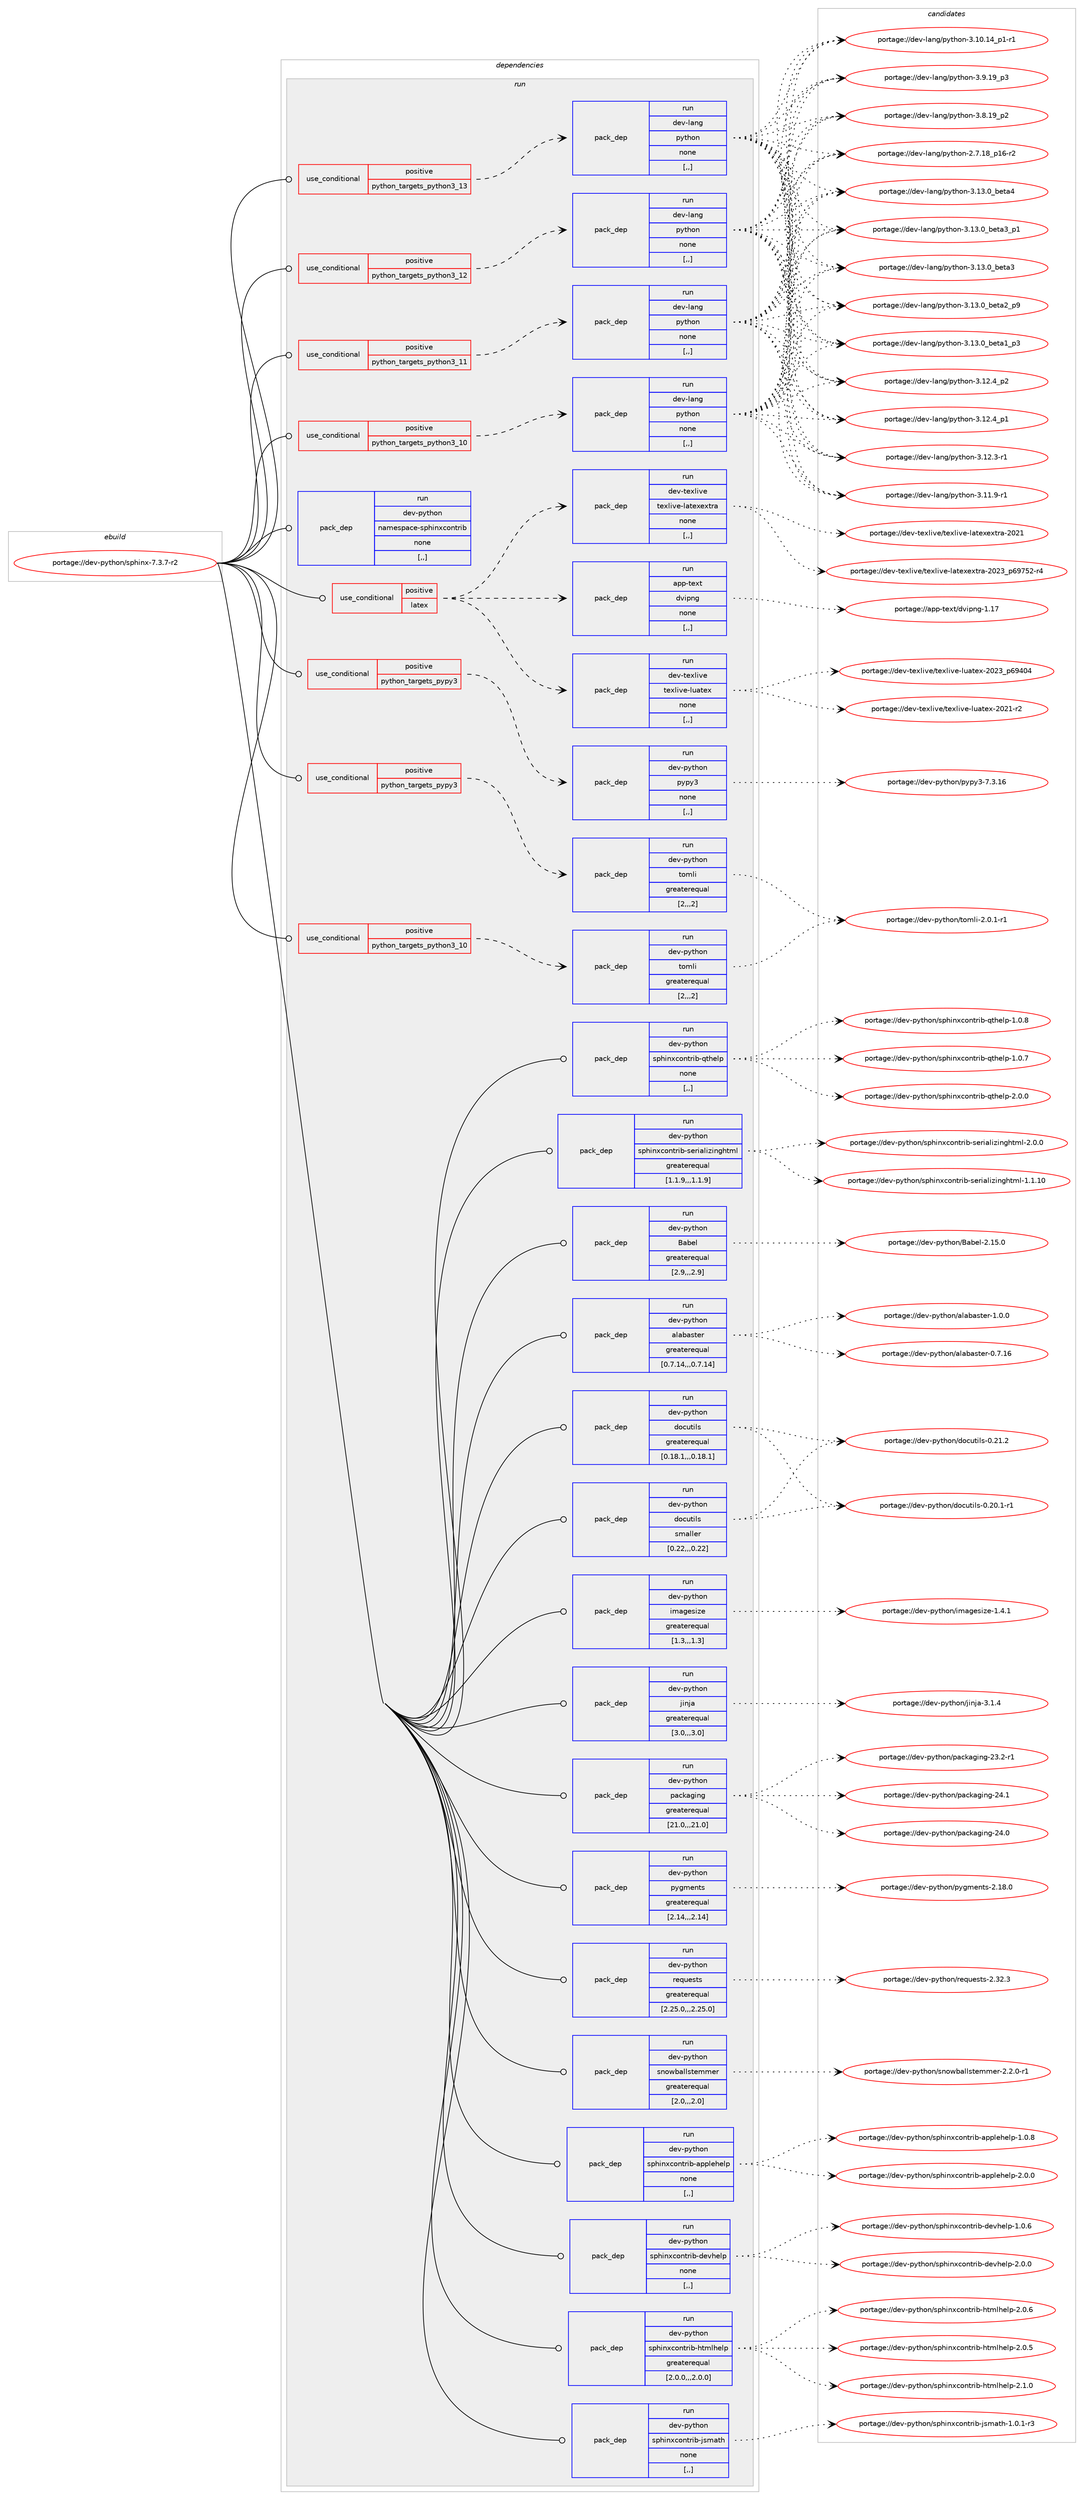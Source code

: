 digraph prolog {

# *************
# Graph options
# *************

newrank=true;
concentrate=true;
compound=true;
graph [rankdir=LR,fontname=Helvetica,fontsize=10,ranksep=1.5];#, ranksep=2.5, nodesep=0.2];
edge  [arrowhead=vee];
node  [fontname=Helvetica,fontsize=10];

# **********
# The ebuild
# **********

subgraph cluster_leftcol {
color=gray;
label=<<i>ebuild</i>>;
id [label="portage://dev-python/sphinx-7.3.7-r2", color=red, width=4, href="../dev-python/sphinx-7.3.7-r2.svg"];
}

# ****************
# The dependencies
# ****************

subgraph cluster_midcol {
color=gray;
label=<<i>dependencies</i>>;
subgraph cluster_compile {
fillcolor="#eeeeee";
style=filled;
label=<<i>compile</i>>;
}
subgraph cluster_compileandrun {
fillcolor="#eeeeee";
style=filled;
label=<<i>compile and run</i>>;
}
subgraph cluster_run {
fillcolor="#eeeeee";
style=filled;
label=<<i>run</i>>;
subgraph cond39811 {
dependency164038 [label=<<TABLE BORDER="0" CELLBORDER="1" CELLSPACING="0" CELLPADDING="4"><TR><TD ROWSPAN="3" CELLPADDING="10">use_conditional</TD></TR><TR><TD>positive</TD></TR><TR><TD>latex</TD></TR></TABLE>>, shape=none, color=red];
subgraph pack122954 {
dependency164039 [label=<<TABLE BORDER="0" CELLBORDER="1" CELLSPACING="0" CELLPADDING="4" WIDTH="220"><TR><TD ROWSPAN="6" CELLPADDING="30">pack_dep</TD></TR><TR><TD WIDTH="110">run</TD></TR><TR><TD>dev-texlive</TD></TR><TR><TD>texlive-latexextra</TD></TR><TR><TD>none</TD></TR><TR><TD>[,,]</TD></TR></TABLE>>, shape=none, color=blue];
}
dependency164038:e -> dependency164039:w [weight=20,style="dashed",arrowhead="vee"];
subgraph pack122955 {
dependency164040 [label=<<TABLE BORDER="0" CELLBORDER="1" CELLSPACING="0" CELLPADDING="4" WIDTH="220"><TR><TD ROWSPAN="6" CELLPADDING="30">pack_dep</TD></TR><TR><TD WIDTH="110">run</TD></TR><TR><TD>dev-texlive</TD></TR><TR><TD>texlive-luatex</TD></TR><TR><TD>none</TD></TR><TR><TD>[,,]</TD></TR></TABLE>>, shape=none, color=blue];
}
dependency164038:e -> dependency164040:w [weight=20,style="dashed",arrowhead="vee"];
subgraph pack122956 {
dependency164041 [label=<<TABLE BORDER="0" CELLBORDER="1" CELLSPACING="0" CELLPADDING="4" WIDTH="220"><TR><TD ROWSPAN="6" CELLPADDING="30">pack_dep</TD></TR><TR><TD WIDTH="110">run</TD></TR><TR><TD>app-text</TD></TR><TR><TD>dvipng</TD></TR><TR><TD>none</TD></TR><TR><TD>[,,]</TD></TR></TABLE>>, shape=none, color=blue];
}
dependency164038:e -> dependency164041:w [weight=20,style="dashed",arrowhead="vee"];
}
id:e -> dependency164038:w [weight=20,style="solid",arrowhead="odot"];
subgraph cond39812 {
dependency164042 [label=<<TABLE BORDER="0" CELLBORDER="1" CELLSPACING="0" CELLPADDING="4"><TR><TD ROWSPAN="3" CELLPADDING="10">use_conditional</TD></TR><TR><TD>positive</TD></TR><TR><TD>python_targets_pypy3</TD></TR></TABLE>>, shape=none, color=red];
subgraph pack122957 {
dependency164043 [label=<<TABLE BORDER="0" CELLBORDER="1" CELLSPACING="0" CELLPADDING="4" WIDTH="220"><TR><TD ROWSPAN="6" CELLPADDING="30">pack_dep</TD></TR><TR><TD WIDTH="110">run</TD></TR><TR><TD>dev-python</TD></TR><TR><TD>pypy3</TD></TR><TR><TD>none</TD></TR><TR><TD>[,,]</TD></TR></TABLE>>, shape=none, color=blue];
}
dependency164042:e -> dependency164043:w [weight=20,style="dashed",arrowhead="vee"];
}
id:e -> dependency164042:w [weight=20,style="solid",arrowhead="odot"];
subgraph cond39813 {
dependency164044 [label=<<TABLE BORDER="0" CELLBORDER="1" CELLSPACING="0" CELLPADDING="4"><TR><TD ROWSPAN="3" CELLPADDING="10">use_conditional</TD></TR><TR><TD>positive</TD></TR><TR><TD>python_targets_pypy3</TD></TR></TABLE>>, shape=none, color=red];
subgraph pack122958 {
dependency164045 [label=<<TABLE BORDER="0" CELLBORDER="1" CELLSPACING="0" CELLPADDING="4" WIDTH="220"><TR><TD ROWSPAN="6" CELLPADDING="30">pack_dep</TD></TR><TR><TD WIDTH="110">run</TD></TR><TR><TD>dev-python</TD></TR><TR><TD>tomli</TD></TR><TR><TD>greaterequal</TD></TR><TR><TD>[2,,,2]</TD></TR></TABLE>>, shape=none, color=blue];
}
dependency164044:e -> dependency164045:w [weight=20,style="dashed",arrowhead="vee"];
}
id:e -> dependency164044:w [weight=20,style="solid",arrowhead="odot"];
subgraph cond39814 {
dependency164046 [label=<<TABLE BORDER="0" CELLBORDER="1" CELLSPACING="0" CELLPADDING="4"><TR><TD ROWSPAN="3" CELLPADDING="10">use_conditional</TD></TR><TR><TD>positive</TD></TR><TR><TD>python_targets_python3_10</TD></TR></TABLE>>, shape=none, color=red];
subgraph pack122959 {
dependency164047 [label=<<TABLE BORDER="0" CELLBORDER="1" CELLSPACING="0" CELLPADDING="4" WIDTH="220"><TR><TD ROWSPAN="6" CELLPADDING="30">pack_dep</TD></TR><TR><TD WIDTH="110">run</TD></TR><TR><TD>dev-lang</TD></TR><TR><TD>python</TD></TR><TR><TD>none</TD></TR><TR><TD>[,,]</TD></TR></TABLE>>, shape=none, color=blue];
}
dependency164046:e -> dependency164047:w [weight=20,style="dashed",arrowhead="vee"];
}
id:e -> dependency164046:w [weight=20,style="solid",arrowhead="odot"];
subgraph cond39815 {
dependency164048 [label=<<TABLE BORDER="0" CELLBORDER="1" CELLSPACING="0" CELLPADDING="4"><TR><TD ROWSPAN="3" CELLPADDING="10">use_conditional</TD></TR><TR><TD>positive</TD></TR><TR><TD>python_targets_python3_10</TD></TR></TABLE>>, shape=none, color=red];
subgraph pack122960 {
dependency164049 [label=<<TABLE BORDER="0" CELLBORDER="1" CELLSPACING="0" CELLPADDING="4" WIDTH="220"><TR><TD ROWSPAN="6" CELLPADDING="30">pack_dep</TD></TR><TR><TD WIDTH="110">run</TD></TR><TR><TD>dev-python</TD></TR><TR><TD>tomli</TD></TR><TR><TD>greaterequal</TD></TR><TR><TD>[2,,,2]</TD></TR></TABLE>>, shape=none, color=blue];
}
dependency164048:e -> dependency164049:w [weight=20,style="dashed",arrowhead="vee"];
}
id:e -> dependency164048:w [weight=20,style="solid",arrowhead="odot"];
subgraph cond39816 {
dependency164050 [label=<<TABLE BORDER="0" CELLBORDER="1" CELLSPACING="0" CELLPADDING="4"><TR><TD ROWSPAN="3" CELLPADDING="10">use_conditional</TD></TR><TR><TD>positive</TD></TR><TR><TD>python_targets_python3_11</TD></TR></TABLE>>, shape=none, color=red];
subgraph pack122961 {
dependency164051 [label=<<TABLE BORDER="0" CELLBORDER="1" CELLSPACING="0" CELLPADDING="4" WIDTH="220"><TR><TD ROWSPAN="6" CELLPADDING="30">pack_dep</TD></TR><TR><TD WIDTH="110">run</TD></TR><TR><TD>dev-lang</TD></TR><TR><TD>python</TD></TR><TR><TD>none</TD></TR><TR><TD>[,,]</TD></TR></TABLE>>, shape=none, color=blue];
}
dependency164050:e -> dependency164051:w [weight=20,style="dashed",arrowhead="vee"];
}
id:e -> dependency164050:w [weight=20,style="solid",arrowhead="odot"];
subgraph cond39817 {
dependency164052 [label=<<TABLE BORDER="0" CELLBORDER="1" CELLSPACING="0" CELLPADDING="4"><TR><TD ROWSPAN="3" CELLPADDING="10">use_conditional</TD></TR><TR><TD>positive</TD></TR><TR><TD>python_targets_python3_12</TD></TR></TABLE>>, shape=none, color=red];
subgraph pack122962 {
dependency164053 [label=<<TABLE BORDER="0" CELLBORDER="1" CELLSPACING="0" CELLPADDING="4" WIDTH="220"><TR><TD ROWSPAN="6" CELLPADDING="30">pack_dep</TD></TR><TR><TD WIDTH="110">run</TD></TR><TR><TD>dev-lang</TD></TR><TR><TD>python</TD></TR><TR><TD>none</TD></TR><TR><TD>[,,]</TD></TR></TABLE>>, shape=none, color=blue];
}
dependency164052:e -> dependency164053:w [weight=20,style="dashed",arrowhead="vee"];
}
id:e -> dependency164052:w [weight=20,style="solid",arrowhead="odot"];
subgraph cond39818 {
dependency164054 [label=<<TABLE BORDER="0" CELLBORDER="1" CELLSPACING="0" CELLPADDING="4"><TR><TD ROWSPAN="3" CELLPADDING="10">use_conditional</TD></TR><TR><TD>positive</TD></TR><TR><TD>python_targets_python3_13</TD></TR></TABLE>>, shape=none, color=red];
subgraph pack122963 {
dependency164055 [label=<<TABLE BORDER="0" CELLBORDER="1" CELLSPACING="0" CELLPADDING="4" WIDTH="220"><TR><TD ROWSPAN="6" CELLPADDING="30">pack_dep</TD></TR><TR><TD WIDTH="110">run</TD></TR><TR><TD>dev-lang</TD></TR><TR><TD>python</TD></TR><TR><TD>none</TD></TR><TR><TD>[,,]</TD></TR></TABLE>>, shape=none, color=blue];
}
dependency164054:e -> dependency164055:w [weight=20,style="dashed",arrowhead="vee"];
}
id:e -> dependency164054:w [weight=20,style="solid",arrowhead="odot"];
subgraph pack122964 {
dependency164056 [label=<<TABLE BORDER="0" CELLBORDER="1" CELLSPACING="0" CELLPADDING="4" WIDTH="220"><TR><TD ROWSPAN="6" CELLPADDING="30">pack_dep</TD></TR><TR><TD WIDTH="110">run</TD></TR><TR><TD>dev-python</TD></TR><TR><TD>Babel</TD></TR><TR><TD>greaterequal</TD></TR><TR><TD>[2.9,,,2.9]</TD></TR></TABLE>>, shape=none, color=blue];
}
id:e -> dependency164056:w [weight=20,style="solid",arrowhead="odot"];
subgraph pack122965 {
dependency164057 [label=<<TABLE BORDER="0" CELLBORDER="1" CELLSPACING="0" CELLPADDING="4" WIDTH="220"><TR><TD ROWSPAN="6" CELLPADDING="30">pack_dep</TD></TR><TR><TD WIDTH="110">run</TD></TR><TR><TD>dev-python</TD></TR><TR><TD>alabaster</TD></TR><TR><TD>greaterequal</TD></TR><TR><TD>[0.7.14,,,0.7.14]</TD></TR></TABLE>>, shape=none, color=blue];
}
id:e -> dependency164057:w [weight=20,style="solid",arrowhead="odot"];
subgraph pack122966 {
dependency164058 [label=<<TABLE BORDER="0" CELLBORDER="1" CELLSPACING="0" CELLPADDING="4" WIDTH="220"><TR><TD ROWSPAN="6" CELLPADDING="30">pack_dep</TD></TR><TR><TD WIDTH="110">run</TD></TR><TR><TD>dev-python</TD></TR><TR><TD>docutils</TD></TR><TR><TD>greaterequal</TD></TR><TR><TD>[0.18.1,,,0.18.1]</TD></TR></TABLE>>, shape=none, color=blue];
}
id:e -> dependency164058:w [weight=20,style="solid",arrowhead="odot"];
subgraph pack122967 {
dependency164059 [label=<<TABLE BORDER="0" CELLBORDER="1" CELLSPACING="0" CELLPADDING="4" WIDTH="220"><TR><TD ROWSPAN="6" CELLPADDING="30">pack_dep</TD></TR><TR><TD WIDTH="110">run</TD></TR><TR><TD>dev-python</TD></TR><TR><TD>docutils</TD></TR><TR><TD>smaller</TD></TR><TR><TD>[0.22,,,0.22]</TD></TR></TABLE>>, shape=none, color=blue];
}
id:e -> dependency164059:w [weight=20,style="solid",arrowhead="odot"];
subgraph pack122968 {
dependency164060 [label=<<TABLE BORDER="0" CELLBORDER="1" CELLSPACING="0" CELLPADDING="4" WIDTH="220"><TR><TD ROWSPAN="6" CELLPADDING="30">pack_dep</TD></TR><TR><TD WIDTH="110">run</TD></TR><TR><TD>dev-python</TD></TR><TR><TD>imagesize</TD></TR><TR><TD>greaterequal</TD></TR><TR><TD>[1.3,,,1.3]</TD></TR></TABLE>>, shape=none, color=blue];
}
id:e -> dependency164060:w [weight=20,style="solid",arrowhead="odot"];
subgraph pack122969 {
dependency164061 [label=<<TABLE BORDER="0" CELLBORDER="1" CELLSPACING="0" CELLPADDING="4" WIDTH="220"><TR><TD ROWSPAN="6" CELLPADDING="30">pack_dep</TD></TR><TR><TD WIDTH="110">run</TD></TR><TR><TD>dev-python</TD></TR><TR><TD>jinja</TD></TR><TR><TD>greaterequal</TD></TR><TR><TD>[3.0,,,3.0]</TD></TR></TABLE>>, shape=none, color=blue];
}
id:e -> dependency164061:w [weight=20,style="solid",arrowhead="odot"];
subgraph pack122970 {
dependency164062 [label=<<TABLE BORDER="0" CELLBORDER="1" CELLSPACING="0" CELLPADDING="4" WIDTH="220"><TR><TD ROWSPAN="6" CELLPADDING="30">pack_dep</TD></TR><TR><TD WIDTH="110">run</TD></TR><TR><TD>dev-python</TD></TR><TR><TD>packaging</TD></TR><TR><TD>greaterequal</TD></TR><TR><TD>[21.0,,,21.0]</TD></TR></TABLE>>, shape=none, color=blue];
}
id:e -> dependency164062:w [weight=20,style="solid",arrowhead="odot"];
subgraph pack122971 {
dependency164063 [label=<<TABLE BORDER="0" CELLBORDER="1" CELLSPACING="0" CELLPADDING="4" WIDTH="220"><TR><TD ROWSPAN="6" CELLPADDING="30">pack_dep</TD></TR><TR><TD WIDTH="110">run</TD></TR><TR><TD>dev-python</TD></TR><TR><TD>pygments</TD></TR><TR><TD>greaterequal</TD></TR><TR><TD>[2.14,,,2.14]</TD></TR></TABLE>>, shape=none, color=blue];
}
id:e -> dependency164063:w [weight=20,style="solid",arrowhead="odot"];
subgraph pack122972 {
dependency164064 [label=<<TABLE BORDER="0" CELLBORDER="1" CELLSPACING="0" CELLPADDING="4" WIDTH="220"><TR><TD ROWSPAN="6" CELLPADDING="30">pack_dep</TD></TR><TR><TD WIDTH="110">run</TD></TR><TR><TD>dev-python</TD></TR><TR><TD>requests</TD></TR><TR><TD>greaterequal</TD></TR><TR><TD>[2.25.0,,,2.25.0]</TD></TR></TABLE>>, shape=none, color=blue];
}
id:e -> dependency164064:w [weight=20,style="solid",arrowhead="odot"];
subgraph pack122973 {
dependency164065 [label=<<TABLE BORDER="0" CELLBORDER="1" CELLSPACING="0" CELLPADDING="4" WIDTH="220"><TR><TD ROWSPAN="6" CELLPADDING="30">pack_dep</TD></TR><TR><TD WIDTH="110">run</TD></TR><TR><TD>dev-python</TD></TR><TR><TD>snowballstemmer</TD></TR><TR><TD>greaterequal</TD></TR><TR><TD>[2.0,,,2.0]</TD></TR></TABLE>>, shape=none, color=blue];
}
id:e -> dependency164065:w [weight=20,style="solid",arrowhead="odot"];
subgraph pack122974 {
dependency164066 [label=<<TABLE BORDER="0" CELLBORDER="1" CELLSPACING="0" CELLPADDING="4" WIDTH="220"><TR><TD ROWSPAN="6" CELLPADDING="30">pack_dep</TD></TR><TR><TD WIDTH="110">run</TD></TR><TR><TD>dev-python</TD></TR><TR><TD>sphinxcontrib-applehelp</TD></TR><TR><TD>none</TD></TR><TR><TD>[,,]</TD></TR></TABLE>>, shape=none, color=blue];
}
id:e -> dependency164066:w [weight=20,style="solid",arrowhead="odot"];
subgraph pack122975 {
dependency164067 [label=<<TABLE BORDER="0" CELLBORDER="1" CELLSPACING="0" CELLPADDING="4" WIDTH="220"><TR><TD ROWSPAN="6" CELLPADDING="30">pack_dep</TD></TR><TR><TD WIDTH="110">run</TD></TR><TR><TD>dev-python</TD></TR><TR><TD>sphinxcontrib-devhelp</TD></TR><TR><TD>none</TD></TR><TR><TD>[,,]</TD></TR></TABLE>>, shape=none, color=blue];
}
id:e -> dependency164067:w [weight=20,style="solid",arrowhead="odot"];
subgraph pack122976 {
dependency164068 [label=<<TABLE BORDER="0" CELLBORDER="1" CELLSPACING="0" CELLPADDING="4" WIDTH="220"><TR><TD ROWSPAN="6" CELLPADDING="30">pack_dep</TD></TR><TR><TD WIDTH="110">run</TD></TR><TR><TD>dev-python</TD></TR><TR><TD>sphinxcontrib-htmlhelp</TD></TR><TR><TD>greaterequal</TD></TR><TR><TD>[2.0.0,,,2.0.0]</TD></TR></TABLE>>, shape=none, color=blue];
}
id:e -> dependency164068:w [weight=20,style="solid",arrowhead="odot"];
subgraph pack122977 {
dependency164069 [label=<<TABLE BORDER="0" CELLBORDER="1" CELLSPACING="0" CELLPADDING="4" WIDTH="220"><TR><TD ROWSPAN="6" CELLPADDING="30">pack_dep</TD></TR><TR><TD WIDTH="110">run</TD></TR><TR><TD>dev-python</TD></TR><TR><TD>sphinxcontrib-jsmath</TD></TR><TR><TD>none</TD></TR><TR><TD>[,,]</TD></TR></TABLE>>, shape=none, color=blue];
}
id:e -> dependency164069:w [weight=20,style="solid",arrowhead="odot"];
subgraph pack122978 {
dependency164070 [label=<<TABLE BORDER="0" CELLBORDER="1" CELLSPACING="0" CELLPADDING="4" WIDTH="220"><TR><TD ROWSPAN="6" CELLPADDING="30">pack_dep</TD></TR><TR><TD WIDTH="110">run</TD></TR><TR><TD>dev-python</TD></TR><TR><TD>sphinxcontrib-qthelp</TD></TR><TR><TD>none</TD></TR><TR><TD>[,,]</TD></TR></TABLE>>, shape=none, color=blue];
}
id:e -> dependency164070:w [weight=20,style="solid",arrowhead="odot"];
subgraph pack122979 {
dependency164071 [label=<<TABLE BORDER="0" CELLBORDER="1" CELLSPACING="0" CELLPADDING="4" WIDTH="220"><TR><TD ROWSPAN="6" CELLPADDING="30">pack_dep</TD></TR><TR><TD WIDTH="110">run</TD></TR><TR><TD>dev-python</TD></TR><TR><TD>sphinxcontrib-serializinghtml</TD></TR><TR><TD>greaterequal</TD></TR><TR><TD>[1.1.9,,,1.1.9]</TD></TR></TABLE>>, shape=none, color=blue];
}
id:e -> dependency164071:w [weight=20,style="solid",arrowhead="odot"];
subgraph pack122980 {
dependency164072 [label=<<TABLE BORDER="0" CELLBORDER="1" CELLSPACING="0" CELLPADDING="4" WIDTH="220"><TR><TD ROWSPAN="6" CELLPADDING="30">pack_dep</TD></TR><TR><TD WIDTH="110">run</TD></TR><TR><TD>dev-python</TD></TR><TR><TD>namespace-sphinxcontrib</TD></TR><TR><TD>none</TD></TR><TR><TD>[,,]</TD></TR></TABLE>>, shape=none, color=blue];
}
id:e -> dependency164072:w [weight=20,style="solid",arrowhead="odot"];
}
}

# **************
# The candidates
# **************

subgraph cluster_choices {
rank=same;
color=gray;
label=<<i>candidates</i>>;

subgraph choice122954 {
color=black;
nodesep=1;
choice100101118451161011201081051181014711610112010810511810145108971161011201011201161149745504850519511254575553504511452 [label="portage://dev-texlive/texlive-latexextra-2023_p69752-r4", color=red, width=4,href="../dev-texlive/texlive-latexextra-2023_p69752-r4.svg"];
choice10010111845116101120108105118101471161011201081051181014510897116101120101120116114974550485049 [label="portage://dev-texlive/texlive-latexextra-2021", color=red, width=4,href="../dev-texlive/texlive-latexextra-2021.svg"];
dependency164039:e -> choice100101118451161011201081051181014711610112010810511810145108971161011201011201161149745504850519511254575553504511452:w [style=dotted,weight="100"];
dependency164039:e -> choice10010111845116101120108105118101471161011201081051181014510897116101120101120116114974550485049:w [style=dotted,weight="100"];
}
subgraph choice122955 {
color=black;
nodesep=1;
choice100101118451161011201081051181014711610112010810511810145108117971161011204550485051951125457524852 [label="portage://dev-texlive/texlive-luatex-2023_p69404", color=red, width=4,href="../dev-texlive/texlive-luatex-2023_p69404.svg"];
choice1001011184511610112010810511810147116101120108105118101451081179711610112045504850494511450 [label="portage://dev-texlive/texlive-luatex-2021-r2", color=red, width=4,href="../dev-texlive/texlive-luatex-2021-r2.svg"];
dependency164040:e -> choice100101118451161011201081051181014711610112010810511810145108117971161011204550485051951125457524852:w [style=dotted,weight="100"];
dependency164040:e -> choice1001011184511610112010810511810147116101120108105118101451081179711610112045504850494511450:w [style=dotted,weight="100"];
}
subgraph choice122956 {
color=black;
nodesep=1;
choice9711211245116101120116471001181051121101034549464955 [label="portage://app-text/dvipng-1.17", color=red, width=4,href="../app-text/dvipng-1.17.svg"];
dependency164041:e -> choice9711211245116101120116471001181051121101034549464955:w [style=dotted,weight="100"];
}
subgraph choice122957 {
color=black;
nodesep=1;
choice10010111845112121116104111110471121211121215145554651464954 [label="portage://dev-python/pypy3-7.3.16", color=red, width=4,href="../dev-python/pypy3-7.3.16.svg"];
dependency164043:e -> choice10010111845112121116104111110471121211121215145554651464954:w [style=dotted,weight="100"];
}
subgraph choice122958 {
color=black;
nodesep=1;
choice10010111845112121116104111110471161111091081054550464846494511449 [label="portage://dev-python/tomli-2.0.1-r1", color=red, width=4,href="../dev-python/tomli-2.0.1-r1.svg"];
dependency164045:e -> choice10010111845112121116104111110471161111091081054550464846494511449:w [style=dotted,weight="100"];
}
subgraph choice122959 {
color=black;
nodesep=1;
choice1001011184510897110103471121211161041111104551464951464895981011169752 [label="portage://dev-lang/python-3.13.0_beta4", color=red, width=4,href="../dev-lang/python-3.13.0_beta4.svg"];
choice10010111845108971101034711212111610411111045514649514648959810111697519511249 [label="portage://dev-lang/python-3.13.0_beta3_p1", color=red, width=4,href="../dev-lang/python-3.13.0_beta3_p1.svg"];
choice1001011184510897110103471121211161041111104551464951464895981011169751 [label="portage://dev-lang/python-3.13.0_beta3", color=red, width=4,href="../dev-lang/python-3.13.0_beta3.svg"];
choice10010111845108971101034711212111610411111045514649514648959810111697509511257 [label="portage://dev-lang/python-3.13.0_beta2_p9", color=red, width=4,href="../dev-lang/python-3.13.0_beta2_p9.svg"];
choice10010111845108971101034711212111610411111045514649514648959810111697499511251 [label="portage://dev-lang/python-3.13.0_beta1_p3", color=red, width=4,href="../dev-lang/python-3.13.0_beta1_p3.svg"];
choice100101118451089711010347112121116104111110455146495046529511250 [label="portage://dev-lang/python-3.12.4_p2", color=red, width=4,href="../dev-lang/python-3.12.4_p2.svg"];
choice100101118451089711010347112121116104111110455146495046529511249 [label="portage://dev-lang/python-3.12.4_p1", color=red, width=4,href="../dev-lang/python-3.12.4_p1.svg"];
choice100101118451089711010347112121116104111110455146495046514511449 [label="portage://dev-lang/python-3.12.3-r1", color=red, width=4,href="../dev-lang/python-3.12.3-r1.svg"];
choice100101118451089711010347112121116104111110455146494946574511449 [label="portage://dev-lang/python-3.11.9-r1", color=red, width=4,href="../dev-lang/python-3.11.9-r1.svg"];
choice100101118451089711010347112121116104111110455146494846495295112494511449 [label="portage://dev-lang/python-3.10.14_p1-r1", color=red, width=4,href="../dev-lang/python-3.10.14_p1-r1.svg"];
choice100101118451089711010347112121116104111110455146574649579511251 [label="portage://dev-lang/python-3.9.19_p3", color=red, width=4,href="../dev-lang/python-3.9.19_p3.svg"];
choice100101118451089711010347112121116104111110455146564649579511250 [label="portage://dev-lang/python-3.8.19_p2", color=red, width=4,href="../dev-lang/python-3.8.19_p2.svg"];
choice100101118451089711010347112121116104111110455046554649569511249544511450 [label="portage://dev-lang/python-2.7.18_p16-r2", color=red, width=4,href="../dev-lang/python-2.7.18_p16-r2.svg"];
dependency164047:e -> choice1001011184510897110103471121211161041111104551464951464895981011169752:w [style=dotted,weight="100"];
dependency164047:e -> choice10010111845108971101034711212111610411111045514649514648959810111697519511249:w [style=dotted,weight="100"];
dependency164047:e -> choice1001011184510897110103471121211161041111104551464951464895981011169751:w [style=dotted,weight="100"];
dependency164047:e -> choice10010111845108971101034711212111610411111045514649514648959810111697509511257:w [style=dotted,weight="100"];
dependency164047:e -> choice10010111845108971101034711212111610411111045514649514648959810111697499511251:w [style=dotted,weight="100"];
dependency164047:e -> choice100101118451089711010347112121116104111110455146495046529511250:w [style=dotted,weight="100"];
dependency164047:e -> choice100101118451089711010347112121116104111110455146495046529511249:w [style=dotted,weight="100"];
dependency164047:e -> choice100101118451089711010347112121116104111110455146495046514511449:w [style=dotted,weight="100"];
dependency164047:e -> choice100101118451089711010347112121116104111110455146494946574511449:w [style=dotted,weight="100"];
dependency164047:e -> choice100101118451089711010347112121116104111110455146494846495295112494511449:w [style=dotted,weight="100"];
dependency164047:e -> choice100101118451089711010347112121116104111110455146574649579511251:w [style=dotted,weight="100"];
dependency164047:e -> choice100101118451089711010347112121116104111110455146564649579511250:w [style=dotted,weight="100"];
dependency164047:e -> choice100101118451089711010347112121116104111110455046554649569511249544511450:w [style=dotted,weight="100"];
}
subgraph choice122960 {
color=black;
nodesep=1;
choice10010111845112121116104111110471161111091081054550464846494511449 [label="portage://dev-python/tomli-2.0.1-r1", color=red, width=4,href="../dev-python/tomli-2.0.1-r1.svg"];
dependency164049:e -> choice10010111845112121116104111110471161111091081054550464846494511449:w [style=dotted,weight="100"];
}
subgraph choice122961 {
color=black;
nodesep=1;
choice1001011184510897110103471121211161041111104551464951464895981011169752 [label="portage://dev-lang/python-3.13.0_beta4", color=red, width=4,href="../dev-lang/python-3.13.0_beta4.svg"];
choice10010111845108971101034711212111610411111045514649514648959810111697519511249 [label="portage://dev-lang/python-3.13.0_beta3_p1", color=red, width=4,href="../dev-lang/python-3.13.0_beta3_p1.svg"];
choice1001011184510897110103471121211161041111104551464951464895981011169751 [label="portage://dev-lang/python-3.13.0_beta3", color=red, width=4,href="../dev-lang/python-3.13.0_beta3.svg"];
choice10010111845108971101034711212111610411111045514649514648959810111697509511257 [label="portage://dev-lang/python-3.13.0_beta2_p9", color=red, width=4,href="../dev-lang/python-3.13.0_beta2_p9.svg"];
choice10010111845108971101034711212111610411111045514649514648959810111697499511251 [label="portage://dev-lang/python-3.13.0_beta1_p3", color=red, width=4,href="../dev-lang/python-3.13.0_beta1_p3.svg"];
choice100101118451089711010347112121116104111110455146495046529511250 [label="portage://dev-lang/python-3.12.4_p2", color=red, width=4,href="../dev-lang/python-3.12.4_p2.svg"];
choice100101118451089711010347112121116104111110455146495046529511249 [label="portage://dev-lang/python-3.12.4_p1", color=red, width=4,href="../dev-lang/python-3.12.4_p1.svg"];
choice100101118451089711010347112121116104111110455146495046514511449 [label="portage://dev-lang/python-3.12.3-r1", color=red, width=4,href="../dev-lang/python-3.12.3-r1.svg"];
choice100101118451089711010347112121116104111110455146494946574511449 [label="portage://dev-lang/python-3.11.9-r1", color=red, width=4,href="../dev-lang/python-3.11.9-r1.svg"];
choice100101118451089711010347112121116104111110455146494846495295112494511449 [label="portage://dev-lang/python-3.10.14_p1-r1", color=red, width=4,href="../dev-lang/python-3.10.14_p1-r1.svg"];
choice100101118451089711010347112121116104111110455146574649579511251 [label="portage://dev-lang/python-3.9.19_p3", color=red, width=4,href="../dev-lang/python-3.9.19_p3.svg"];
choice100101118451089711010347112121116104111110455146564649579511250 [label="portage://dev-lang/python-3.8.19_p2", color=red, width=4,href="../dev-lang/python-3.8.19_p2.svg"];
choice100101118451089711010347112121116104111110455046554649569511249544511450 [label="portage://dev-lang/python-2.7.18_p16-r2", color=red, width=4,href="../dev-lang/python-2.7.18_p16-r2.svg"];
dependency164051:e -> choice1001011184510897110103471121211161041111104551464951464895981011169752:w [style=dotted,weight="100"];
dependency164051:e -> choice10010111845108971101034711212111610411111045514649514648959810111697519511249:w [style=dotted,weight="100"];
dependency164051:e -> choice1001011184510897110103471121211161041111104551464951464895981011169751:w [style=dotted,weight="100"];
dependency164051:e -> choice10010111845108971101034711212111610411111045514649514648959810111697509511257:w [style=dotted,weight="100"];
dependency164051:e -> choice10010111845108971101034711212111610411111045514649514648959810111697499511251:w [style=dotted,weight="100"];
dependency164051:e -> choice100101118451089711010347112121116104111110455146495046529511250:w [style=dotted,weight="100"];
dependency164051:e -> choice100101118451089711010347112121116104111110455146495046529511249:w [style=dotted,weight="100"];
dependency164051:e -> choice100101118451089711010347112121116104111110455146495046514511449:w [style=dotted,weight="100"];
dependency164051:e -> choice100101118451089711010347112121116104111110455146494946574511449:w [style=dotted,weight="100"];
dependency164051:e -> choice100101118451089711010347112121116104111110455146494846495295112494511449:w [style=dotted,weight="100"];
dependency164051:e -> choice100101118451089711010347112121116104111110455146574649579511251:w [style=dotted,weight="100"];
dependency164051:e -> choice100101118451089711010347112121116104111110455146564649579511250:w [style=dotted,weight="100"];
dependency164051:e -> choice100101118451089711010347112121116104111110455046554649569511249544511450:w [style=dotted,weight="100"];
}
subgraph choice122962 {
color=black;
nodesep=1;
choice1001011184510897110103471121211161041111104551464951464895981011169752 [label="portage://dev-lang/python-3.13.0_beta4", color=red, width=4,href="../dev-lang/python-3.13.0_beta4.svg"];
choice10010111845108971101034711212111610411111045514649514648959810111697519511249 [label="portage://dev-lang/python-3.13.0_beta3_p1", color=red, width=4,href="../dev-lang/python-3.13.0_beta3_p1.svg"];
choice1001011184510897110103471121211161041111104551464951464895981011169751 [label="portage://dev-lang/python-3.13.0_beta3", color=red, width=4,href="../dev-lang/python-3.13.0_beta3.svg"];
choice10010111845108971101034711212111610411111045514649514648959810111697509511257 [label="portage://dev-lang/python-3.13.0_beta2_p9", color=red, width=4,href="../dev-lang/python-3.13.0_beta2_p9.svg"];
choice10010111845108971101034711212111610411111045514649514648959810111697499511251 [label="portage://dev-lang/python-3.13.0_beta1_p3", color=red, width=4,href="../dev-lang/python-3.13.0_beta1_p3.svg"];
choice100101118451089711010347112121116104111110455146495046529511250 [label="portage://dev-lang/python-3.12.4_p2", color=red, width=4,href="../dev-lang/python-3.12.4_p2.svg"];
choice100101118451089711010347112121116104111110455146495046529511249 [label="portage://dev-lang/python-3.12.4_p1", color=red, width=4,href="../dev-lang/python-3.12.4_p1.svg"];
choice100101118451089711010347112121116104111110455146495046514511449 [label="portage://dev-lang/python-3.12.3-r1", color=red, width=4,href="../dev-lang/python-3.12.3-r1.svg"];
choice100101118451089711010347112121116104111110455146494946574511449 [label="portage://dev-lang/python-3.11.9-r1", color=red, width=4,href="../dev-lang/python-3.11.9-r1.svg"];
choice100101118451089711010347112121116104111110455146494846495295112494511449 [label="portage://dev-lang/python-3.10.14_p1-r1", color=red, width=4,href="../dev-lang/python-3.10.14_p1-r1.svg"];
choice100101118451089711010347112121116104111110455146574649579511251 [label="portage://dev-lang/python-3.9.19_p3", color=red, width=4,href="../dev-lang/python-3.9.19_p3.svg"];
choice100101118451089711010347112121116104111110455146564649579511250 [label="portage://dev-lang/python-3.8.19_p2", color=red, width=4,href="../dev-lang/python-3.8.19_p2.svg"];
choice100101118451089711010347112121116104111110455046554649569511249544511450 [label="portage://dev-lang/python-2.7.18_p16-r2", color=red, width=4,href="../dev-lang/python-2.7.18_p16-r2.svg"];
dependency164053:e -> choice1001011184510897110103471121211161041111104551464951464895981011169752:w [style=dotted,weight="100"];
dependency164053:e -> choice10010111845108971101034711212111610411111045514649514648959810111697519511249:w [style=dotted,weight="100"];
dependency164053:e -> choice1001011184510897110103471121211161041111104551464951464895981011169751:w [style=dotted,weight="100"];
dependency164053:e -> choice10010111845108971101034711212111610411111045514649514648959810111697509511257:w [style=dotted,weight="100"];
dependency164053:e -> choice10010111845108971101034711212111610411111045514649514648959810111697499511251:w [style=dotted,weight="100"];
dependency164053:e -> choice100101118451089711010347112121116104111110455146495046529511250:w [style=dotted,weight="100"];
dependency164053:e -> choice100101118451089711010347112121116104111110455146495046529511249:w [style=dotted,weight="100"];
dependency164053:e -> choice100101118451089711010347112121116104111110455146495046514511449:w [style=dotted,weight="100"];
dependency164053:e -> choice100101118451089711010347112121116104111110455146494946574511449:w [style=dotted,weight="100"];
dependency164053:e -> choice100101118451089711010347112121116104111110455146494846495295112494511449:w [style=dotted,weight="100"];
dependency164053:e -> choice100101118451089711010347112121116104111110455146574649579511251:w [style=dotted,weight="100"];
dependency164053:e -> choice100101118451089711010347112121116104111110455146564649579511250:w [style=dotted,weight="100"];
dependency164053:e -> choice100101118451089711010347112121116104111110455046554649569511249544511450:w [style=dotted,weight="100"];
}
subgraph choice122963 {
color=black;
nodesep=1;
choice1001011184510897110103471121211161041111104551464951464895981011169752 [label="portage://dev-lang/python-3.13.0_beta4", color=red, width=4,href="../dev-lang/python-3.13.0_beta4.svg"];
choice10010111845108971101034711212111610411111045514649514648959810111697519511249 [label="portage://dev-lang/python-3.13.0_beta3_p1", color=red, width=4,href="../dev-lang/python-3.13.0_beta3_p1.svg"];
choice1001011184510897110103471121211161041111104551464951464895981011169751 [label="portage://dev-lang/python-3.13.0_beta3", color=red, width=4,href="../dev-lang/python-3.13.0_beta3.svg"];
choice10010111845108971101034711212111610411111045514649514648959810111697509511257 [label="portage://dev-lang/python-3.13.0_beta2_p9", color=red, width=4,href="../dev-lang/python-3.13.0_beta2_p9.svg"];
choice10010111845108971101034711212111610411111045514649514648959810111697499511251 [label="portage://dev-lang/python-3.13.0_beta1_p3", color=red, width=4,href="../dev-lang/python-3.13.0_beta1_p3.svg"];
choice100101118451089711010347112121116104111110455146495046529511250 [label="portage://dev-lang/python-3.12.4_p2", color=red, width=4,href="../dev-lang/python-3.12.4_p2.svg"];
choice100101118451089711010347112121116104111110455146495046529511249 [label="portage://dev-lang/python-3.12.4_p1", color=red, width=4,href="../dev-lang/python-3.12.4_p1.svg"];
choice100101118451089711010347112121116104111110455146495046514511449 [label="portage://dev-lang/python-3.12.3-r1", color=red, width=4,href="../dev-lang/python-3.12.3-r1.svg"];
choice100101118451089711010347112121116104111110455146494946574511449 [label="portage://dev-lang/python-3.11.9-r1", color=red, width=4,href="../dev-lang/python-3.11.9-r1.svg"];
choice100101118451089711010347112121116104111110455146494846495295112494511449 [label="portage://dev-lang/python-3.10.14_p1-r1", color=red, width=4,href="../dev-lang/python-3.10.14_p1-r1.svg"];
choice100101118451089711010347112121116104111110455146574649579511251 [label="portage://dev-lang/python-3.9.19_p3", color=red, width=4,href="../dev-lang/python-3.9.19_p3.svg"];
choice100101118451089711010347112121116104111110455146564649579511250 [label="portage://dev-lang/python-3.8.19_p2", color=red, width=4,href="../dev-lang/python-3.8.19_p2.svg"];
choice100101118451089711010347112121116104111110455046554649569511249544511450 [label="portage://dev-lang/python-2.7.18_p16-r2", color=red, width=4,href="../dev-lang/python-2.7.18_p16-r2.svg"];
dependency164055:e -> choice1001011184510897110103471121211161041111104551464951464895981011169752:w [style=dotted,weight="100"];
dependency164055:e -> choice10010111845108971101034711212111610411111045514649514648959810111697519511249:w [style=dotted,weight="100"];
dependency164055:e -> choice1001011184510897110103471121211161041111104551464951464895981011169751:w [style=dotted,weight="100"];
dependency164055:e -> choice10010111845108971101034711212111610411111045514649514648959810111697509511257:w [style=dotted,weight="100"];
dependency164055:e -> choice10010111845108971101034711212111610411111045514649514648959810111697499511251:w [style=dotted,weight="100"];
dependency164055:e -> choice100101118451089711010347112121116104111110455146495046529511250:w [style=dotted,weight="100"];
dependency164055:e -> choice100101118451089711010347112121116104111110455146495046529511249:w [style=dotted,weight="100"];
dependency164055:e -> choice100101118451089711010347112121116104111110455146495046514511449:w [style=dotted,weight="100"];
dependency164055:e -> choice100101118451089711010347112121116104111110455146494946574511449:w [style=dotted,weight="100"];
dependency164055:e -> choice100101118451089711010347112121116104111110455146494846495295112494511449:w [style=dotted,weight="100"];
dependency164055:e -> choice100101118451089711010347112121116104111110455146574649579511251:w [style=dotted,weight="100"];
dependency164055:e -> choice100101118451089711010347112121116104111110455146564649579511250:w [style=dotted,weight="100"];
dependency164055:e -> choice100101118451089711010347112121116104111110455046554649569511249544511450:w [style=dotted,weight="100"];
}
subgraph choice122964 {
color=black;
nodesep=1;
choice100101118451121211161041111104766979810110845504649534648 [label="portage://dev-python/Babel-2.15.0", color=red, width=4,href="../dev-python/Babel-2.15.0.svg"];
dependency164056:e -> choice100101118451121211161041111104766979810110845504649534648:w [style=dotted,weight="100"];
}
subgraph choice122965 {
color=black;
nodesep=1;
choice100101118451121211161041111104797108979897115116101114454946484648 [label="portage://dev-python/alabaster-1.0.0", color=red, width=4,href="../dev-python/alabaster-1.0.0.svg"];
choice10010111845112121116104111110479710897989711511610111445484655464954 [label="portage://dev-python/alabaster-0.7.16", color=red, width=4,href="../dev-python/alabaster-0.7.16.svg"];
dependency164057:e -> choice100101118451121211161041111104797108979897115116101114454946484648:w [style=dotted,weight="100"];
dependency164057:e -> choice10010111845112121116104111110479710897989711511610111445484655464954:w [style=dotted,weight="100"];
}
subgraph choice122966 {
color=black;
nodesep=1;
choice10010111845112121116104111110471001119911711610510811545484650494650 [label="portage://dev-python/docutils-0.21.2", color=red, width=4,href="../dev-python/docutils-0.21.2.svg"];
choice100101118451121211161041111104710011199117116105108115454846504846494511449 [label="portage://dev-python/docutils-0.20.1-r1", color=red, width=4,href="../dev-python/docutils-0.20.1-r1.svg"];
dependency164058:e -> choice10010111845112121116104111110471001119911711610510811545484650494650:w [style=dotted,weight="100"];
dependency164058:e -> choice100101118451121211161041111104710011199117116105108115454846504846494511449:w [style=dotted,weight="100"];
}
subgraph choice122967 {
color=black;
nodesep=1;
choice10010111845112121116104111110471001119911711610510811545484650494650 [label="portage://dev-python/docutils-0.21.2", color=red, width=4,href="../dev-python/docutils-0.21.2.svg"];
choice100101118451121211161041111104710011199117116105108115454846504846494511449 [label="portage://dev-python/docutils-0.20.1-r1", color=red, width=4,href="../dev-python/docutils-0.20.1-r1.svg"];
dependency164059:e -> choice10010111845112121116104111110471001119911711610510811545484650494650:w [style=dotted,weight="100"];
dependency164059:e -> choice100101118451121211161041111104710011199117116105108115454846504846494511449:w [style=dotted,weight="100"];
}
subgraph choice122968 {
color=black;
nodesep=1;
choice100101118451121211161041111104710510997103101115105122101454946524649 [label="portage://dev-python/imagesize-1.4.1", color=red, width=4,href="../dev-python/imagesize-1.4.1.svg"];
dependency164060:e -> choice100101118451121211161041111104710510997103101115105122101454946524649:w [style=dotted,weight="100"];
}
subgraph choice122969 {
color=black;
nodesep=1;
choice100101118451121211161041111104710610511010697455146494652 [label="portage://dev-python/jinja-3.1.4", color=red, width=4,href="../dev-python/jinja-3.1.4.svg"];
dependency164061:e -> choice100101118451121211161041111104710610511010697455146494652:w [style=dotted,weight="100"];
}
subgraph choice122970 {
color=black;
nodesep=1;
choice10010111845112121116104111110471129799107971031051101034550524649 [label="portage://dev-python/packaging-24.1", color=red, width=4,href="../dev-python/packaging-24.1.svg"];
choice10010111845112121116104111110471129799107971031051101034550524648 [label="portage://dev-python/packaging-24.0", color=red, width=4,href="../dev-python/packaging-24.0.svg"];
choice100101118451121211161041111104711297991079710310511010345505146504511449 [label="portage://dev-python/packaging-23.2-r1", color=red, width=4,href="../dev-python/packaging-23.2-r1.svg"];
dependency164062:e -> choice10010111845112121116104111110471129799107971031051101034550524649:w [style=dotted,weight="100"];
dependency164062:e -> choice10010111845112121116104111110471129799107971031051101034550524648:w [style=dotted,weight="100"];
dependency164062:e -> choice100101118451121211161041111104711297991079710310511010345505146504511449:w [style=dotted,weight="100"];
}
subgraph choice122971 {
color=black;
nodesep=1;
choice100101118451121211161041111104711212110310910111011611545504649564648 [label="portage://dev-python/pygments-2.18.0", color=red, width=4,href="../dev-python/pygments-2.18.0.svg"];
dependency164063:e -> choice100101118451121211161041111104711212110310910111011611545504649564648:w [style=dotted,weight="100"];
}
subgraph choice122972 {
color=black;
nodesep=1;
choice100101118451121211161041111104711410111311710111511611545504651504651 [label="portage://dev-python/requests-2.32.3", color=red, width=4,href="../dev-python/requests-2.32.3.svg"];
dependency164064:e -> choice100101118451121211161041111104711410111311710111511611545504651504651:w [style=dotted,weight="100"];
}
subgraph choice122973 {
color=black;
nodesep=1;
choice100101118451121211161041111104711511011111998971081081151161011091091011144550465046484511449 [label="portage://dev-python/snowballstemmer-2.2.0-r1", color=red, width=4,href="../dev-python/snowballstemmer-2.2.0-r1.svg"];
dependency164065:e -> choice100101118451121211161041111104711511011111998971081081151161011091091011144550465046484511449:w [style=dotted,weight="100"];
}
subgraph choice122974 {
color=black;
nodesep=1;
choice100101118451121211161041111104711511210410511012099111110116114105984597112112108101104101108112455046484648 [label="portage://dev-python/sphinxcontrib-applehelp-2.0.0", color=red, width=4,href="../dev-python/sphinxcontrib-applehelp-2.0.0.svg"];
choice100101118451121211161041111104711511210410511012099111110116114105984597112112108101104101108112454946484656 [label="portage://dev-python/sphinxcontrib-applehelp-1.0.8", color=red, width=4,href="../dev-python/sphinxcontrib-applehelp-1.0.8.svg"];
dependency164066:e -> choice100101118451121211161041111104711511210410511012099111110116114105984597112112108101104101108112455046484648:w [style=dotted,weight="100"];
dependency164066:e -> choice100101118451121211161041111104711511210410511012099111110116114105984597112112108101104101108112454946484656:w [style=dotted,weight="100"];
}
subgraph choice122975 {
color=black;
nodesep=1;
choice1001011184511212111610411111047115112104105110120991111101161141059845100101118104101108112455046484648 [label="portage://dev-python/sphinxcontrib-devhelp-2.0.0", color=red, width=4,href="../dev-python/sphinxcontrib-devhelp-2.0.0.svg"];
choice1001011184511212111610411111047115112104105110120991111101161141059845100101118104101108112454946484654 [label="portage://dev-python/sphinxcontrib-devhelp-1.0.6", color=red, width=4,href="../dev-python/sphinxcontrib-devhelp-1.0.6.svg"];
dependency164067:e -> choice1001011184511212111610411111047115112104105110120991111101161141059845100101118104101108112455046484648:w [style=dotted,weight="100"];
dependency164067:e -> choice1001011184511212111610411111047115112104105110120991111101161141059845100101118104101108112454946484654:w [style=dotted,weight="100"];
}
subgraph choice122976 {
color=black;
nodesep=1;
choice1001011184511212111610411111047115112104105110120991111101161141059845104116109108104101108112455046494648 [label="portage://dev-python/sphinxcontrib-htmlhelp-2.1.0", color=red, width=4,href="../dev-python/sphinxcontrib-htmlhelp-2.1.0.svg"];
choice1001011184511212111610411111047115112104105110120991111101161141059845104116109108104101108112455046484654 [label="portage://dev-python/sphinxcontrib-htmlhelp-2.0.6", color=red, width=4,href="../dev-python/sphinxcontrib-htmlhelp-2.0.6.svg"];
choice1001011184511212111610411111047115112104105110120991111101161141059845104116109108104101108112455046484653 [label="portage://dev-python/sphinxcontrib-htmlhelp-2.0.5", color=red, width=4,href="../dev-python/sphinxcontrib-htmlhelp-2.0.5.svg"];
dependency164068:e -> choice1001011184511212111610411111047115112104105110120991111101161141059845104116109108104101108112455046494648:w [style=dotted,weight="100"];
dependency164068:e -> choice1001011184511212111610411111047115112104105110120991111101161141059845104116109108104101108112455046484654:w [style=dotted,weight="100"];
dependency164068:e -> choice1001011184511212111610411111047115112104105110120991111101161141059845104116109108104101108112455046484653:w [style=dotted,weight="100"];
}
subgraph choice122977 {
color=black;
nodesep=1;
choice1001011184511212111610411111047115112104105110120991111101161141059845106115109971161044549464846494511451 [label="portage://dev-python/sphinxcontrib-jsmath-1.0.1-r3", color=red, width=4,href="../dev-python/sphinxcontrib-jsmath-1.0.1-r3.svg"];
dependency164069:e -> choice1001011184511212111610411111047115112104105110120991111101161141059845106115109971161044549464846494511451:w [style=dotted,weight="100"];
}
subgraph choice122978 {
color=black;
nodesep=1;
choice1001011184511212111610411111047115112104105110120991111101161141059845113116104101108112455046484648 [label="portage://dev-python/sphinxcontrib-qthelp-2.0.0", color=red, width=4,href="../dev-python/sphinxcontrib-qthelp-2.0.0.svg"];
choice1001011184511212111610411111047115112104105110120991111101161141059845113116104101108112454946484656 [label="portage://dev-python/sphinxcontrib-qthelp-1.0.8", color=red, width=4,href="../dev-python/sphinxcontrib-qthelp-1.0.8.svg"];
choice1001011184511212111610411111047115112104105110120991111101161141059845113116104101108112454946484655 [label="portage://dev-python/sphinxcontrib-qthelp-1.0.7", color=red, width=4,href="../dev-python/sphinxcontrib-qthelp-1.0.7.svg"];
dependency164070:e -> choice1001011184511212111610411111047115112104105110120991111101161141059845113116104101108112455046484648:w [style=dotted,weight="100"];
dependency164070:e -> choice1001011184511212111610411111047115112104105110120991111101161141059845113116104101108112454946484656:w [style=dotted,weight="100"];
dependency164070:e -> choice1001011184511212111610411111047115112104105110120991111101161141059845113116104101108112454946484655:w [style=dotted,weight="100"];
}
subgraph choice122979 {
color=black;
nodesep=1;
choice100101118451121211161041111104711511210410511012099111110116114105984511510111410597108105122105110103104116109108455046484648 [label="portage://dev-python/sphinxcontrib-serializinghtml-2.0.0", color=red, width=4,href="../dev-python/sphinxcontrib-serializinghtml-2.0.0.svg"];
choice10010111845112121116104111110471151121041051101209911111011611410598451151011141059710810512210511010310411610910845494649464948 [label="portage://dev-python/sphinxcontrib-serializinghtml-1.1.10", color=red, width=4,href="../dev-python/sphinxcontrib-serializinghtml-1.1.10.svg"];
dependency164071:e -> choice100101118451121211161041111104711511210410511012099111110116114105984511510111410597108105122105110103104116109108455046484648:w [style=dotted,weight="100"];
dependency164071:e -> choice10010111845112121116104111110471151121041051101209911111011611410598451151011141059710810512210511010310411610910845494649464948:w [style=dotted,weight="100"];
}
subgraph choice122980 {
color=black;
nodesep=1;
}
}

}
